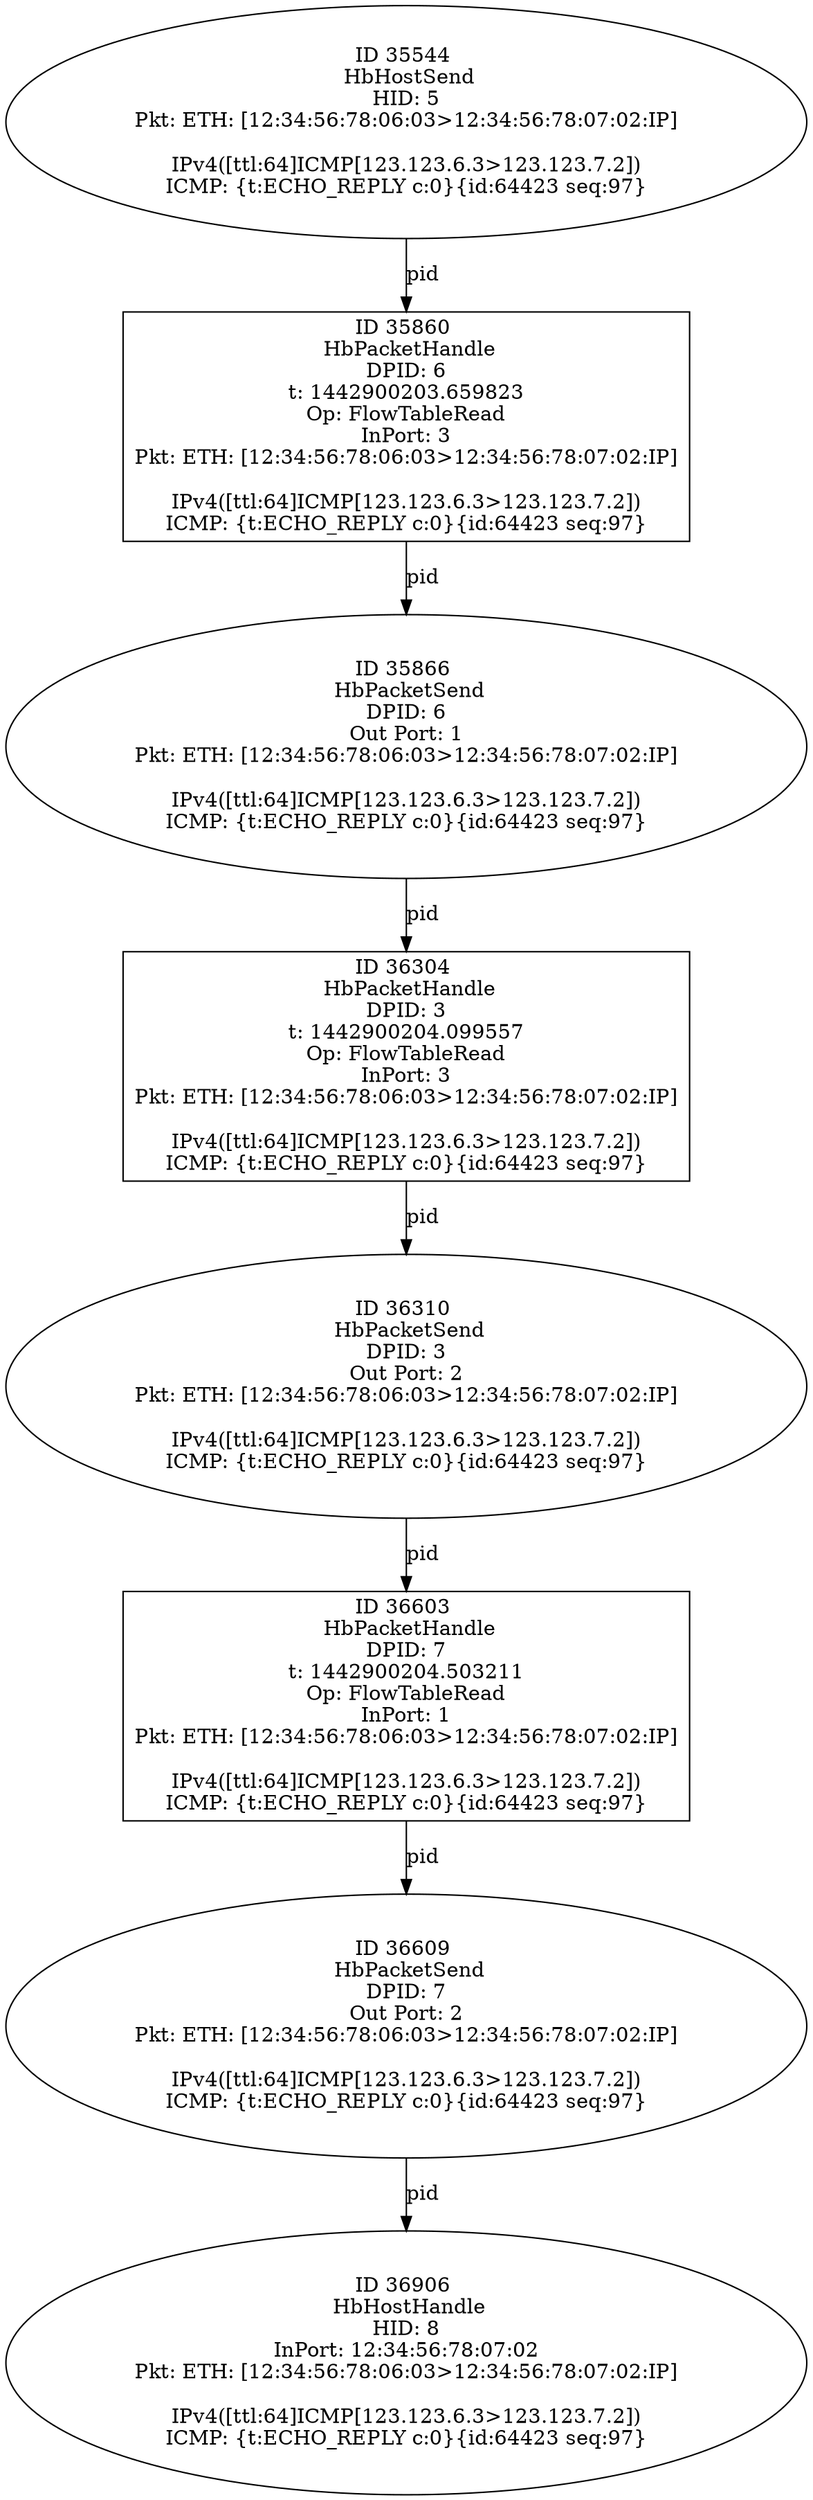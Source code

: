 strict digraph G {
36609 [shape=oval, event=<hb_events.HbPacketSend object at 0x10f73fc50>, label="ID 36609 
 HbPacketSend
DPID: 7
Out Port: 2
Pkt: ETH: [12:34:56:78:06:03>12:34:56:78:07:02:IP]

IPv4([ttl:64]ICMP[123.123.6.3>123.123.7.2])
ICMP: {t:ECHO_REPLY c:0}{id:64423 seq:97}"];
36906 [shape=oval, event=<hb_events.HbHostHandle object at 0x10f8db250>, label="ID 36906 
 HbHostHandle
HID: 8
InPort: 12:34:56:78:07:02
Pkt: ETH: [12:34:56:78:06:03>12:34:56:78:07:02:IP]

IPv4([ttl:64]ICMP[123.123.6.3>123.123.7.2])
ICMP: {t:ECHO_REPLY c:0}{id:64423 seq:97}"];
36304 [shape=box, event=<hb_events.HbPacketHandle object at 0x10f592050>, label="ID 36304 
 HbPacketHandle
DPID: 3
t: 1442900204.099557
Op: FlowTableRead
InPort: 3
Pkt: ETH: [12:34:56:78:06:03>12:34:56:78:07:02:IP]

IPv4([ttl:64]ICMP[123.123.6.3>123.123.7.2])
ICMP: {t:ECHO_REPLY c:0}{id:64423 seq:97}"];
35860 [shape=box, event=<hb_events.HbPacketHandle object at 0x10f326990>, label="ID 35860 
 HbPacketHandle
DPID: 6
t: 1442900203.659823
Op: FlowTableRead
InPort: 3
Pkt: ETH: [12:34:56:78:06:03>12:34:56:78:07:02:IP]

IPv4([ttl:64]ICMP[123.123.6.3>123.123.7.2])
ICMP: {t:ECHO_REPLY c:0}{id:64423 seq:97}"];
36310 [shape=oval, event=<hb_events.HbPacketSend object at 0x10f54e0d0>, label="ID 36310 
 HbPacketSend
DPID: 3
Out Port: 2
Pkt: ETH: [12:34:56:78:06:03>12:34:56:78:07:02:IP]

IPv4([ttl:64]ICMP[123.123.6.3>123.123.7.2])
ICMP: {t:ECHO_REPLY c:0}{id:64423 seq:97}"];
35544 [shape=oval, event=<hb_events.HbHostSend object at 0x10f215150>, label="ID 35544 
 HbHostSend
HID: 5
Pkt: ETH: [12:34:56:78:06:03>12:34:56:78:07:02:IP]

IPv4([ttl:64]ICMP[123.123.6.3>123.123.7.2])
ICMP: {t:ECHO_REPLY c:0}{id:64423 seq:97}"];
35866 [shape=oval, event=<hb_events.HbPacketSend object at 0x10f354b50>, label="ID 35866 
 HbPacketSend
DPID: 6
Out Port: 1
Pkt: ETH: [12:34:56:78:06:03>12:34:56:78:07:02:IP]

IPv4([ttl:64]ICMP[123.123.6.3>123.123.7.2])
ICMP: {t:ECHO_REPLY c:0}{id:64423 seq:97}"];
36603 [shape=box, event=<hb_events.HbPacketHandle object at 0x10f732a90>, label="ID 36603 
 HbPacketHandle
DPID: 7
t: 1442900204.503211
Op: FlowTableRead
InPort: 1
Pkt: ETH: [12:34:56:78:06:03>12:34:56:78:07:02:IP]

IPv4([ttl:64]ICMP[123.123.6.3>123.123.7.2])
ICMP: {t:ECHO_REPLY c:0}{id:64423 seq:97}"];
36609 -> 36906  [rel=pid, label=pid];
36304 -> 36310  [rel=pid, label=pid];
35860 -> 35866  [rel=pid, label=pid];
36310 -> 36603  [rel=pid, label=pid];
35544 -> 35860  [rel=pid, label=pid];
35866 -> 36304  [rel=pid, label=pid];
36603 -> 36609  [rel=pid, label=pid];
}
